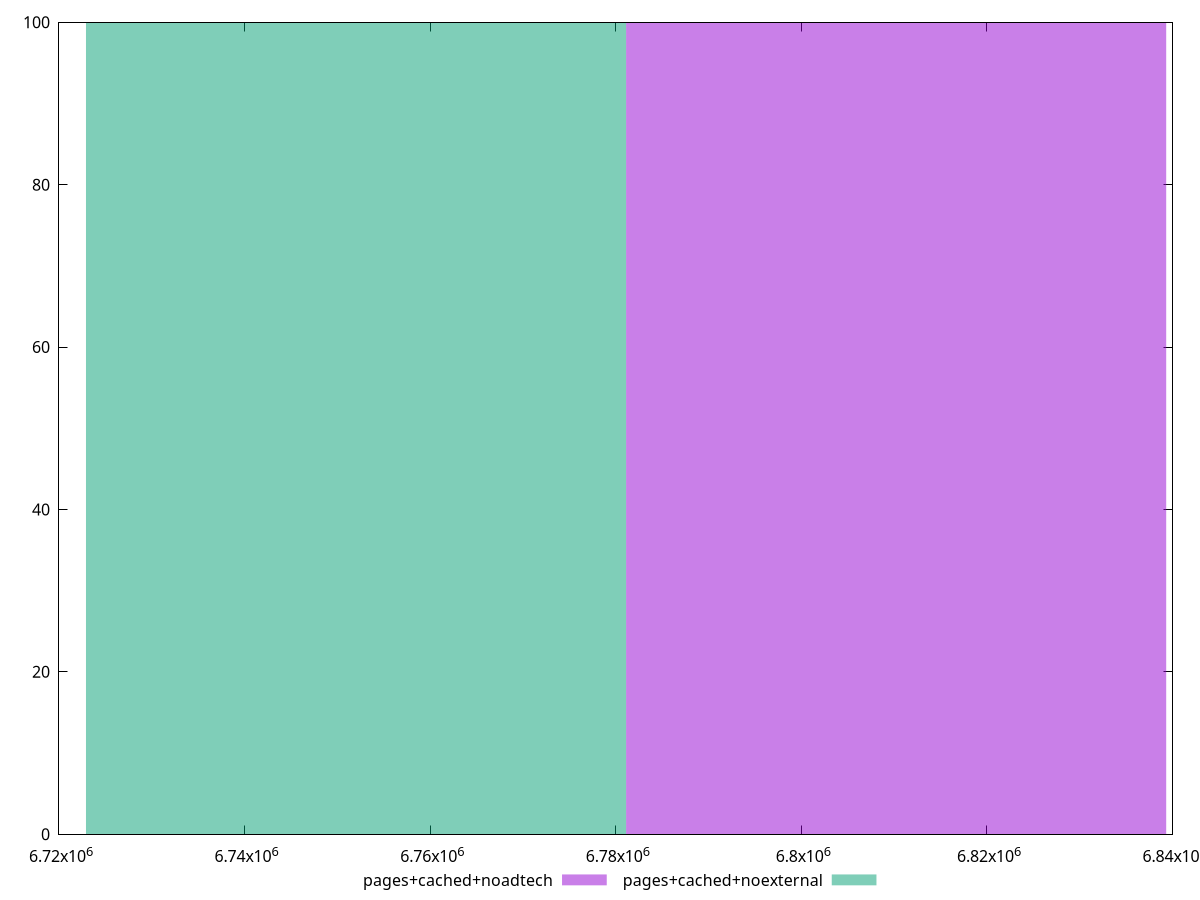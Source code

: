 reset
set terminal svg size 640, 500 enhanced background rgb 'white'
set output "report_00007_2020-12-11T15:55:29.892Z/total-byte-weight/comparison/histogram/4_vs_5.svg"

$pagesCachedNoadtech <<EOF
6810218.12468567 100
EOF

$pagesCachedNoexternal <<EOF
6752011.132166989 100
EOF

set key outside below
set boxwidth 58206.99251868094
set yrange [0:100]
set style fill transparent solid 0.5 noborder

plot \
  $pagesCachedNoadtech title "pages+cached+noadtech" with boxes, \
  $pagesCachedNoexternal title "pages+cached+noexternal" with boxes, \


reset